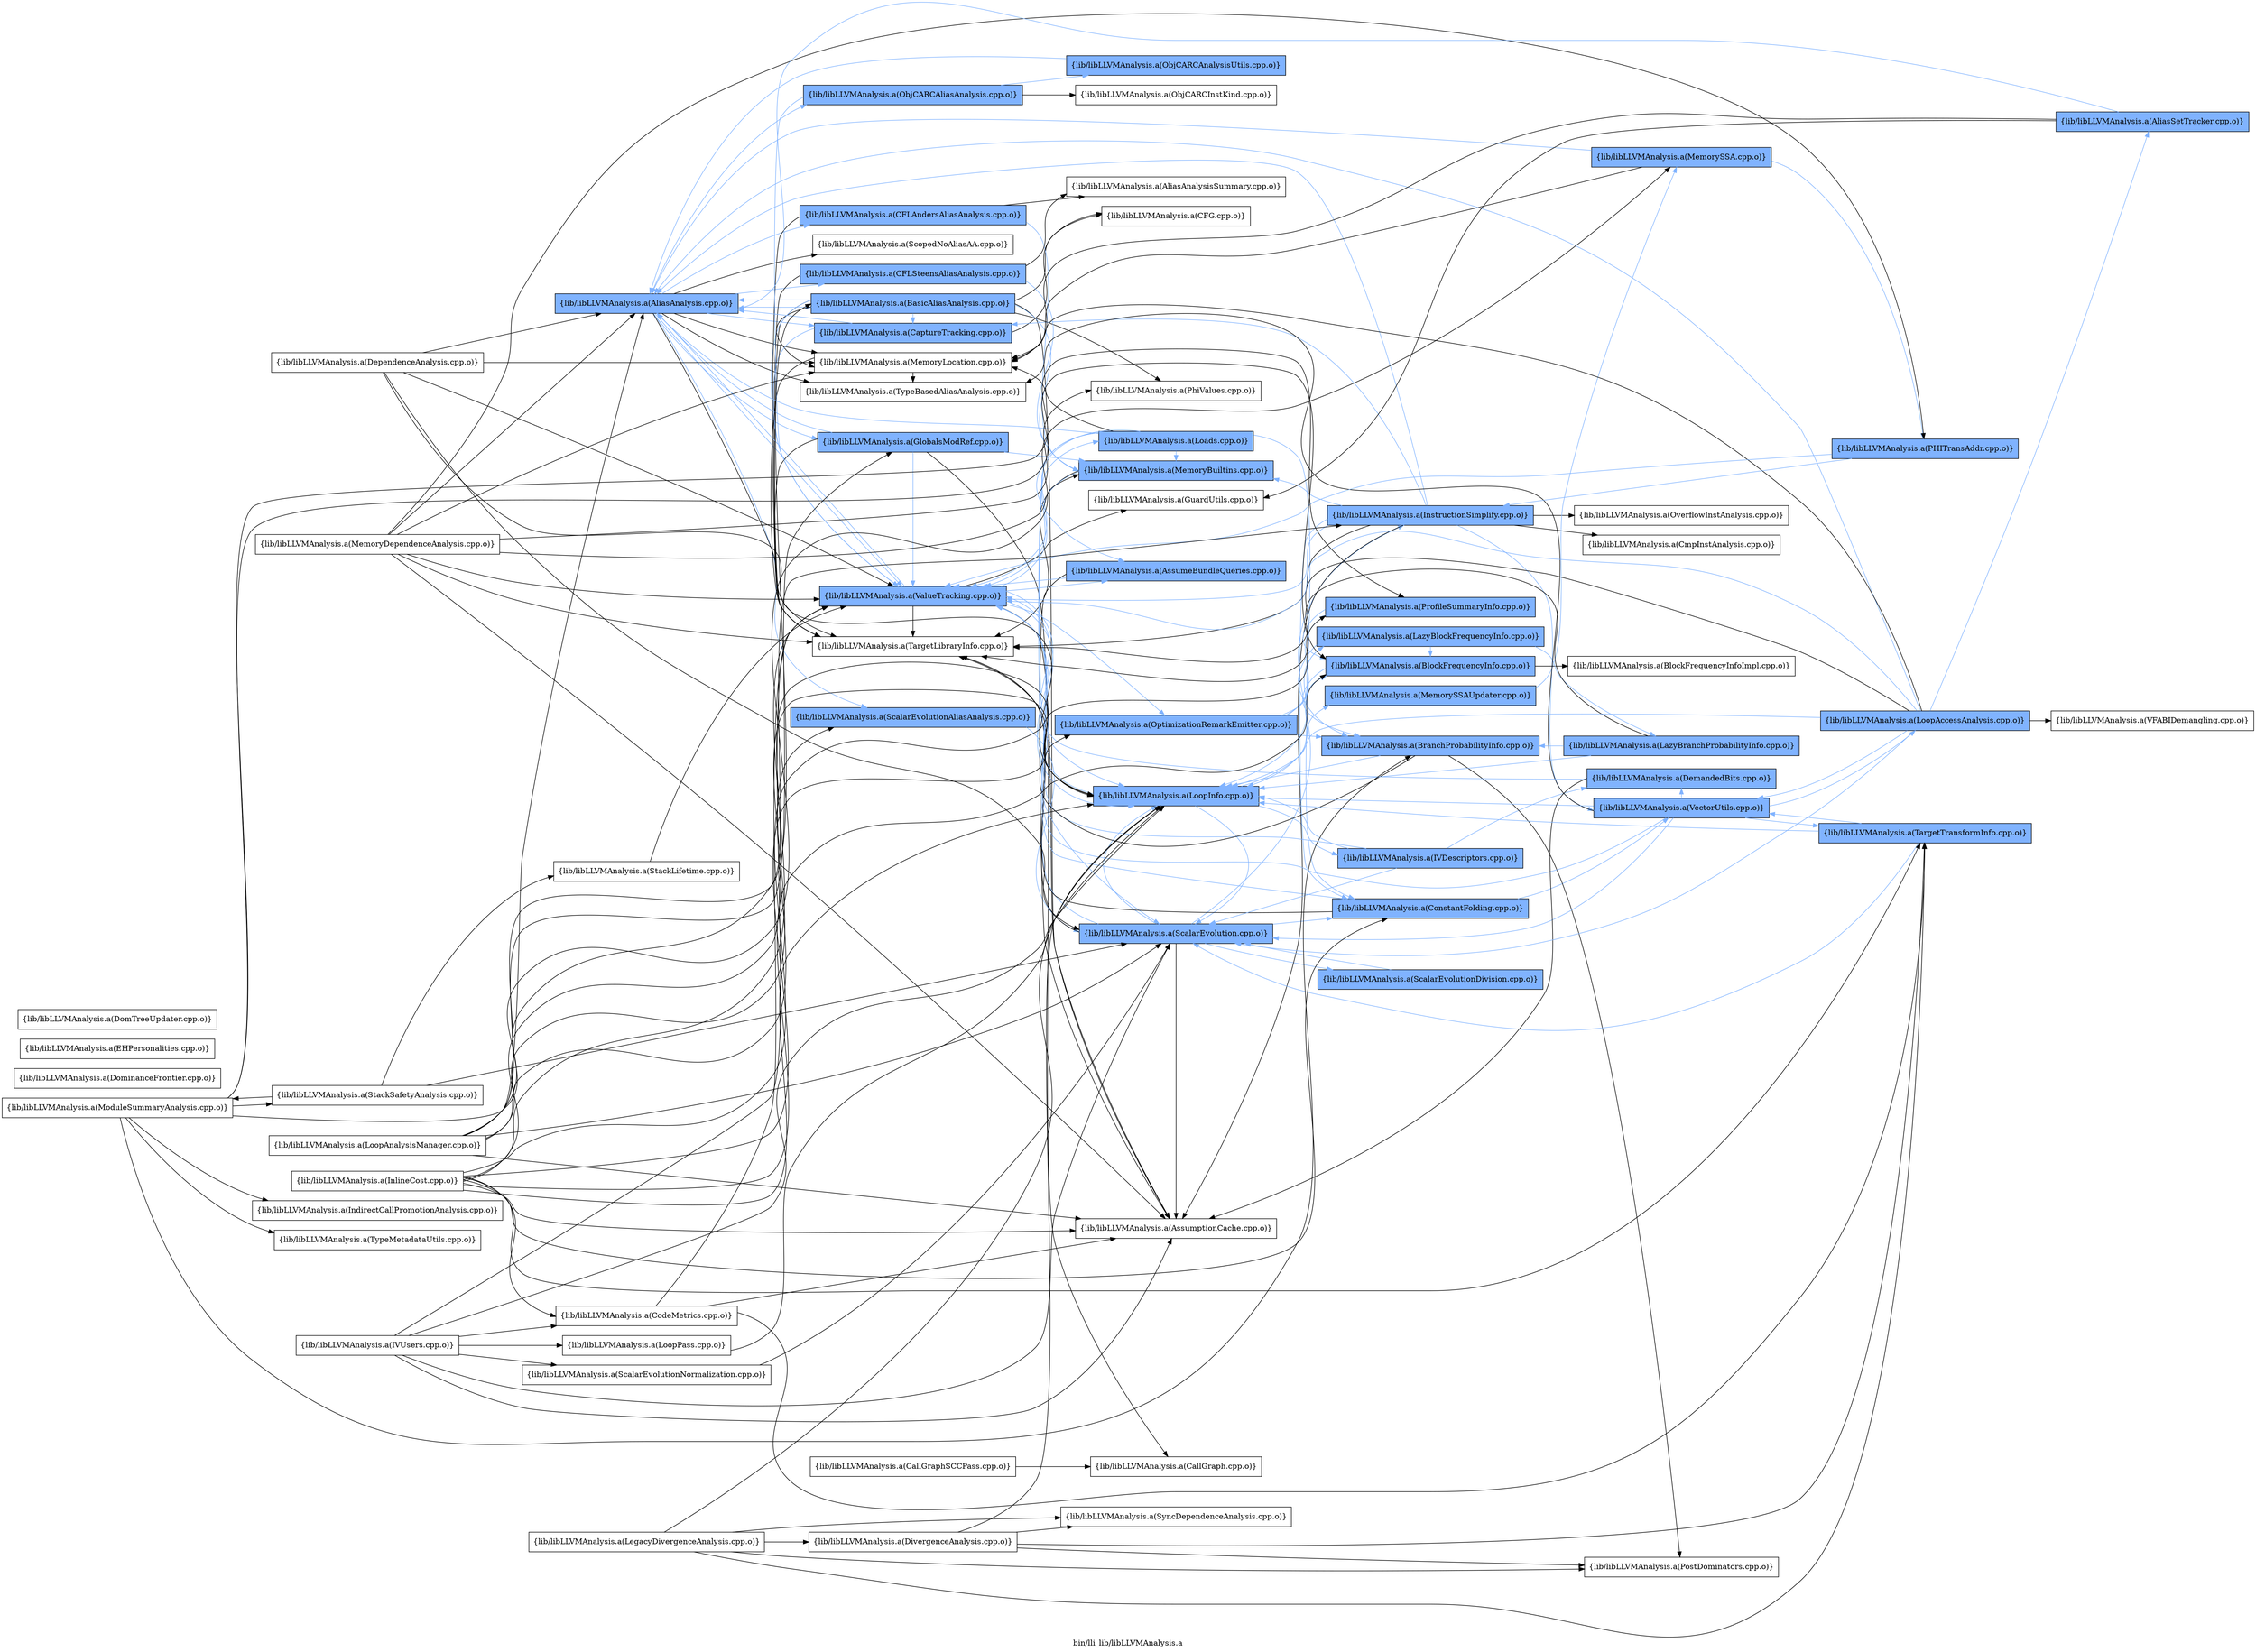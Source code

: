 digraph "bin/lli_lib/libLLVMAnalysis.a" {
	label="bin/lli_lib/libLLVMAnalysis.a";
	rankdir=LR;
	{ rank=same; Node0x5565ac58b788;  }
	{ rank=same; Node0x5565ac58ce58; Node0x5565ac594928; Node0x5565ac5970d8; Node0x5565ac595d28; Node0x5565ac5a67b8; Node0x5565ac5839e8; Node0x5565ac5830d8; Node0x5565ac59cad8; Node0x5565ac58e578; Node0x5565ac58cb38; Node0x5565ac590eb8; Node0x5565ac592b78;  }
	{ rank=same; Node0x5565ac58d088; Node0x5565ac594d88; Node0x5565ac5892f8; Node0x5565ac586058; Node0x5565ac597d58; Node0x5565ac596458; Node0x5565ac583d58; Node0x5565ac5817d8; Node0x5565ac59aa58; Node0x5565ac58dc68; Node0x5565ac5a5b38; Node0x5565ac5867d8; Node0x5565ac58aab8; Node0x5565ac582458;  }
	{ rank=same; Node0x5565ac59a008; Node0x5565ac5a92d8; Node0x5565ac59c358; Node0x5565ac5a6308; Node0x5565ac5893e8; Node0x5565ac593c58; Node0x5565ac595558; Node0x5565ac5a0458; Node0x5565ac59b1d8;  }
	{ rank=same; Node0x5565ac591ef8; Node0x5565ac5a8658; Node0x5565ac5829a8; Node0x5565ac5992e8; Node0x5565ac582cc8; Node0x5565ac5934d8; Node0x5565ac586238; Node0x5565ac5a0688;  }
	{ rank=same; Node0x5565ac586d28; Node0x5565ac58ecf8; Node0x5565ac585388;  }

	Node0x5565ac58b788 [shape=record,shape=box,group=1,style=filled,fillcolor="0.600000 0.5 1",label="{lib/libLLVMAnalysis.a(AliasAnalysis.cpp.o)}"];
	Node0x5565ac58b788 -> Node0x5565ac58ce58[color="0.600000 0.5 1"];
	Node0x5565ac58b788 -> Node0x5565ac594928[color="0.600000 0.5 1"];
	Node0x5565ac58b788 -> Node0x5565ac5970d8[color="0.600000 0.5 1"];
	Node0x5565ac58b788 -> Node0x5565ac595d28[color="0.600000 0.5 1"];
	Node0x5565ac58b788 -> Node0x5565ac5a67b8[color="0.600000 0.5 1"];
	Node0x5565ac58b788 -> Node0x5565ac5839e8;
	Node0x5565ac58b788 -> Node0x5565ac5830d8[color="0.600000 0.5 1"];
	Node0x5565ac58b788 -> Node0x5565ac59cad8[color="0.600000 0.5 1"];
	Node0x5565ac58b788 -> Node0x5565ac58e578;
	Node0x5565ac58b788 -> Node0x5565ac58cb38;
	Node0x5565ac58b788 -> Node0x5565ac590eb8;
	Node0x5565ac58b788 -> Node0x5565ac592b78[color="0.600000 0.5 1"];
	Node0x5565ac58ce58 [shape=record,shape=box,group=1,style=filled,fillcolor="0.600000 0.5 1",label="{lib/libLLVMAnalysis.a(BasicAliasAnalysis.cpp.o)}"];
	Node0x5565ac58ce58 -> Node0x5565ac58b788[color="0.600000 0.5 1"];
	Node0x5565ac58ce58 -> Node0x5565ac58d088;
	Node0x5565ac58ce58 -> Node0x5565ac594d88;
	Node0x5565ac58ce58 -> Node0x5565ac595d28[color="0.600000 0.5 1"];
	Node0x5565ac58ce58 -> Node0x5565ac5892f8[color="0.600000 0.5 1"];
	Node0x5565ac58ce58 -> Node0x5565ac5839e8;
	Node0x5565ac58ce58 -> Node0x5565ac586058;
	Node0x5565ac58ce58 -> Node0x5565ac58e578;
	Node0x5565ac58ce58 -> Node0x5565ac592b78[color="0.600000 0.5 1"];
	Node0x5565ac5982f8 [shape=record,shape=box,group=0,label="{lib/libLLVMAnalysis.a(DominanceFrontier.cpp.o)}"];
	Node0x5565ac5a67b8 [shape=record,shape=box,group=1,style=filled,fillcolor="0.600000 0.5 1",label="{lib/libLLVMAnalysis.a(GlobalsModRef.cpp.o)}"];
	Node0x5565ac5a67b8 -> Node0x5565ac58b788[color="0.600000 0.5 1"];
	Node0x5565ac5a67b8 -> Node0x5565ac596458;
	Node0x5565ac5a67b8 -> Node0x5565ac5892f8[color="0.600000 0.5 1"];
	Node0x5565ac5a67b8 -> Node0x5565ac58e578;
	Node0x5565ac5a67b8 -> Node0x5565ac592b78[color="0.600000 0.5 1"];
	Node0x5565ac5a7f28 [shape=record,shape=box,group=0,label="{lib/libLLVMAnalysis.a(IVUsers.cpp.o)}"];
	Node0x5565ac5a7f28 -> Node0x5565ac58d088;
	Node0x5565ac5a7f28 -> Node0x5565ac5a6f88;
	Node0x5565ac5a7f28 -> Node0x5565ac58aab8;
	Node0x5565ac5a7f28 -> Node0x5565ac589f78;
	Node0x5565ac5a7f28 -> Node0x5565ac59aa58;
	Node0x5565ac5a7f28 -> Node0x5565ac59bc28;
	Node0x5565ac5a7f28 -> Node0x5565ac592b78;
	Node0x5565ac58aab8 [shape=record,shape=box,group=1,style=filled,fillcolor="0.600000 0.5 1",label="{lib/libLLVMAnalysis.a(LoopInfo.cpp.o)}"];
	Node0x5565ac58aab8 -> Node0x5565ac5a6308[color="0.600000 0.5 1"];
	Node0x5565ac58aab8 -> Node0x5565ac5893e8[color="0.600000 0.5 1"];
	Node0x5565ac58aab8 -> Node0x5565ac59aa58[color="0.600000 0.5 1"];
	Node0x5565ac58aab8 -> Node0x5565ac592b78[color="0.600000 0.5 1"];
	Node0x5565ac583808 [shape=record,shape=box,group=0,label="{lib/libLLVMAnalysis.a(MemoryDependenceAnalysis.cpp.o)}"];
	Node0x5565ac583808 -> Node0x5565ac58b788;
	Node0x5565ac583808 -> Node0x5565ac58d088;
	Node0x5565ac583808 -> Node0x5565ac5892f8;
	Node0x5565ac583808 -> Node0x5565ac5839e8;
	Node0x5565ac583808 -> Node0x5565ac585388;
	Node0x5565ac583808 -> Node0x5565ac586058;
	Node0x5565ac583808 -> Node0x5565ac58e578;
	Node0x5565ac583808 -> Node0x5565ac592b78;
	Node0x5565ac59aa58 [shape=record,shape=box,group=1,style=filled,fillcolor="0.600000 0.5 1",label="{lib/libLLVMAnalysis.a(ScalarEvolution.cpp.o)}"];
	Node0x5565ac59aa58 -> Node0x5565ac58d088;
	Node0x5565ac59aa58 -> Node0x5565ac59a008[color="0.600000 0.5 1"];
	Node0x5565ac59aa58 -> Node0x5565ac5a92d8[color="0.600000 0.5 1"];
	Node0x5565ac59aa58 -> Node0x5565ac58aab8[color="0.600000 0.5 1"];
	Node0x5565ac59aa58 -> Node0x5565ac59c358[color="0.600000 0.5 1"];
	Node0x5565ac59aa58 -> Node0x5565ac58e578;
	Node0x5565ac59aa58 -> Node0x5565ac592b78[color="0.600000 0.5 1"];
	Node0x5565ac59cad8 [shape=record,shape=box,group=1,style=filled,fillcolor="0.600000 0.5 1",label="{lib/libLLVMAnalysis.a(ScalarEvolutionAliasAnalysis.cpp.o)}"];
	Node0x5565ac59cad8 -> Node0x5565ac59aa58[color="0.600000 0.5 1"];
	Node0x5565ac59a008 [shape=record,shape=box,group=1,style=filled,fillcolor="0.600000 0.5 1",label="{lib/libLLVMAnalysis.a(ConstantFolding.cpp.o)}"];
	Node0x5565ac59a008 -> Node0x5565ac58e578;
	Node0x5565ac59a008 -> Node0x5565ac592b78[color="0.600000 0.5 1"];
	Node0x5565ac59a008 -> Node0x5565ac591ef8[color="0.600000 0.5 1"];
	Node0x5565ac59c7b8 [shape=record,shape=box,group=0,label="{lib/libLLVMAnalysis.a(EHPersonalities.cpp.o)}"];
	Node0x5565ac5867d8 [shape=record,shape=box,group=1,style=filled,fillcolor="0.600000 0.5 1",label="{lib/libLLVMAnalysis.a(Loads.cpp.o)}"];
	Node0x5565ac5867d8 -> Node0x5565ac58b788[color="0.600000 0.5 1"];
	Node0x5565ac5867d8 -> Node0x5565ac58dc68[color="0.600000 0.5 1"];
	Node0x5565ac5867d8 -> Node0x5565ac59a008[color="0.600000 0.5 1"];
	Node0x5565ac5867d8 -> Node0x5565ac58aab8[color="0.600000 0.5 1"];
	Node0x5565ac5867d8 -> Node0x5565ac5892f8[color="0.600000 0.5 1"];
	Node0x5565ac5867d8 -> Node0x5565ac5839e8;
	Node0x5565ac5867d8 -> Node0x5565ac59aa58[color="0.600000 0.5 1"];
	Node0x5565ac5867d8 -> Node0x5565ac592b78[color="0.600000 0.5 1"];
	Node0x5565ac593c58 [shape=record,shape=box,group=1,style=filled,fillcolor="0.600000 0.5 1",label="{lib/libLLVMAnalysis.a(BlockFrequencyInfo.cpp.o)}"];
	Node0x5565ac593c58 -> Node0x5565ac5934d8;
	Node0x5565ac593c58 -> Node0x5565ac595558[color="0.600000 0.5 1"];
	Node0x5565ac593c58 -> Node0x5565ac58aab8[color="0.600000 0.5 1"];
	Node0x5565ac5934d8 [shape=record,shape=box,group=0,label="{lib/libLLVMAnalysis.a(BlockFrequencyInfoImpl.cpp.o)}"];
	Node0x5565ac592b78 [shape=record,shape=box,group=1,style=filled,fillcolor="0.600000 0.5 1",label="{lib/libLLVMAnalysis.a(ValueTracking.cpp.o)}"];
	Node0x5565ac592b78 -> Node0x5565ac58b788[color="0.600000 0.5 1"];
	Node0x5565ac592b78 -> Node0x5565ac58dc68[color="0.600000 0.5 1"];
	Node0x5565ac592b78 -> Node0x5565ac58d088;
	Node0x5565ac592b78 -> Node0x5565ac5a5b38;
	Node0x5565ac592b78 -> Node0x5565ac5867d8[color="0.600000 0.5 1"];
	Node0x5565ac592b78 -> Node0x5565ac58aab8[color="0.600000 0.5 1"];
	Node0x5565ac592b78 -> Node0x5565ac582458[color="0.600000 0.5 1"];
	Node0x5565ac592b78 -> Node0x5565ac58e578;
	Node0x5565ac594928 [shape=record,shape=box,group=1,style=filled,fillcolor="0.600000 0.5 1",label="{lib/libLLVMAnalysis.a(CFLAndersAliasAnalysis.cpp.o)}"];
	Node0x5565ac594928 -> Node0x5565ac597d58;
	Node0x5565ac594928 -> Node0x5565ac5892f8[color="0.600000 0.5 1"];
	Node0x5565ac594928 -> Node0x5565ac58e578;
	Node0x5565ac5970d8 [shape=record,shape=box,group=1,style=filled,fillcolor="0.600000 0.5 1",label="{lib/libLLVMAnalysis.a(CFLSteensAliasAnalysis.cpp.o)}"];
	Node0x5565ac5970d8 -> Node0x5565ac597d58;
	Node0x5565ac5970d8 -> Node0x5565ac5892f8[color="0.600000 0.5 1"];
	Node0x5565ac5970d8 -> Node0x5565ac58e578;
	Node0x5565ac5957d8 [shape=record,shape=box,group=0,label="{lib/libLLVMAnalysis.a(CallGraphSCCPass.cpp.o)}"];
	Node0x5565ac5957d8 -> Node0x5565ac596458;
	Node0x5565ac58ecf8 [shape=record,shape=box,group=1,style=filled,fillcolor="0.600000 0.5 1",label="{lib/libLLVMAnalysis.a(TargetTransformInfo.cpp.o)}"];
	Node0x5565ac58ecf8 -> Node0x5565ac58aab8[color="0.600000 0.5 1"];
	Node0x5565ac58ecf8 -> Node0x5565ac59aa58[color="0.600000 0.5 1"];
	Node0x5565ac58ecf8 -> Node0x5565ac591ef8[color="0.600000 0.5 1"];
	Node0x5565ac58cb38 [shape=record,shape=box,group=0,label="{lib/libLLVMAnalysis.a(TypeBasedAliasAnalysis.cpp.o)}"];
	Node0x5565ac590eb8 [shape=record,shape=box,group=0,label="{lib/libLLVMAnalysis.a(ScopedNoAliasAA.cpp.o)}"];
	Node0x5565ac59b1d8 [shape=record,shape=box,group=1,style=filled,fillcolor="0.600000 0.5 1",label="{lib/libLLVMAnalysis.a(ProfileSummaryInfo.cpp.o)}"];
	Node0x5565ac59b1d8 -> Node0x5565ac593c58[color="0.600000 0.5 1"];
	Node0x5565ac594d88 [shape=record,shape=box,group=0,label="{lib/libLLVMAnalysis.a(CFG.cpp.o)}"];
	Node0x5565ac595558 [shape=record,shape=box,group=1,style=filled,fillcolor="0.600000 0.5 1",label="{lib/libLLVMAnalysis.a(BranchProbabilityInfo.cpp.o)}"];
	Node0x5565ac595558 -> Node0x5565ac58aab8[color="0.600000 0.5 1"];
	Node0x5565ac595558 -> Node0x5565ac586238;
	Node0x5565ac595558 -> Node0x5565ac58e578;
	Node0x5565ac5a92d8 [shape=record,shape=box,group=1,style=filled,fillcolor="0.600000 0.5 1",label="{lib/libLLVMAnalysis.a(InstructionSimplify.cpp.o)}"];
	Node0x5565ac5a92d8 -> Node0x5565ac58b788[color="0.600000 0.5 1"];
	Node0x5565ac5a92d8 -> Node0x5565ac58d088;
	Node0x5565ac5a92d8 -> Node0x5565ac595d28[color="0.600000 0.5 1"];
	Node0x5565ac5a92d8 -> Node0x5565ac59a008[color="0.600000 0.5 1"];
	Node0x5565ac5a92d8 -> Node0x5565ac5a8658;
	Node0x5565ac5a92d8 -> Node0x5565ac5892f8[color="0.600000 0.5 1"];
	Node0x5565ac5a92d8 -> Node0x5565ac5829a8;
	Node0x5565ac5a92d8 -> Node0x5565ac58e578;
	Node0x5565ac5a92d8 -> Node0x5565ac592b78[color="0.600000 0.5 1"];
	Node0x5565ac5a92d8 -> Node0x5565ac591ef8[color="0.600000 0.5 1"];
	Node0x5565ac58e578 [shape=record,shape=box,group=0,label="{lib/libLLVMAnalysis.a(TargetLibraryInfo.cpp.o)}"];
	Node0x5565ac591ef8 [shape=record,shape=box,group=1,style=filled,fillcolor="0.600000 0.5 1",label="{lib/libLLVMAnalysis.a(VectorUtils.cpp.o)}"];
	Node0x5565ac591ef8 -> Node0x5565ac5992e8[color="0.600000 0.5 1"];
	Node0x5565ac591ef8 -> Node0x5565ac586d28[color="0.600000 0.5 1"];
	Node0x5565ac591ef8 -> Node0x5565ac58aab8[color="0.600000 0.5 1"];
	Node0x5565ac591ef8 -> Node0x5565ac59aa58[color="0.600000 0.5 1"];
	Node0x5565ac591ef8 -> Node0x5565ac58ecf8[color="0.600000 0.5 1"];
	Node0x5565ac591ef8 -> Node0x5565ac58cb38;
	Node0x5565ac591ef8 -> Node0x5565ac592b78[color="0.600000 0.5 1"];
	Node0x5565ac598f78 [shape=record,shape=box,group=0,label="{lib/libLLVMAnalysis.a(DomTreeUpdater.cpp.o)}"];
	Node0x5565ac5a0458 [shape=record,shape=box,group=1,style=filled,fillcolor="0.600000 0.5 1",label="{lib/libLLVMAnalysis.a(LazyBlockFrequencyInfo.cpp.o)}"];
	Node0x5565ac5a0458 -> Node0x5565ac593c58[color="0.600000 0.5 1"];
	Node0x5565ac5a0458 -> Node0x5565ac595558[color="0.600000 0.5 1"];
	Node0x5565ac5a0458 -> Node0x5565ac5a0688[color="0.600000 0.5 1"];
	Node0x5565ac5a0458 -> Node0x5565ac58aab8[color="0.600000 0.5 1"];
	Node0x5565ac58d088 [shape=record,shape=box,group=0,label="{lib/libLLVMAnalysis.a(AssumptionCache.cpp.o)}"];
	Node0x5565ac582458 [shape=record,shape=box,group=1,style=filled,fillcolor="0.600000 0.5 1",label="{lib/libLLVMAnalysis.a(OptimizationRemarkEmitter.cpp.o)}"];
	Node0x5565ac582458 -> Node0x5565ac593c58[color="0.600000 0.5 1"];
	Node0x5565ac582458 -> Node0x5565ac595558[color="0.600000 0.5 1"];
	Node0x5565ac582458 -> Node0x5565ac5a0458[color="0.600000 0.5 1"];
	Node0x5565ac582458 -> Node0x5565ac59b1d8[color="0.600000 0.5 1"];
	Node0x5565ac582cc8 [shape=record,shape=box,group=1,style=filled,fillcolor="0.600000 0.5 1",label="{lib/libLLVMAnalysis.a(MemorySSA.cpp.o)}"];
	Node0x5565ac582cc8 -> Node0x5565ac58b788[color="0.600000 0.5 1"];
	Node0x5565ac582cc8 -> Node0x5565ac5839e8;
	Node0x5565ac582cc8 -> Node0x5565ac585388[color="0.600000 0.5 1"];
	Node0x5565ac5893e8 [shape=record,shape=box,group=1,style=filled,fillcolor="0.600000 0.5 1",label="{lib/libLLVMAnalysis.a(MemorySSAUpdater.cpp.o)}"];
	Node0x5565ac5893e8 -> Node0x5565ac582cc8[color="0.600000 0.5 1"];
	Node0x5565ac5817d8 [shape=record,shape=box,group=0,label="{lib/libLLVMAnalysis.a(ObjCARCInstKind.cpp.o)}"];
	Node0x5565ac5a7758 [shape=record,shape=box,group=0,label="{lib/libLLVMAnalysis.a(InlineCost.cpp.o)}"];
	Node0x5565ac5a7758 -> Node0x5565ac58d088;
	Node0x5565ac5a7758 -> Node0x5565ac593c58;
	Node0x5565ac5a7758 -> Node0x5565ac59a008;
	Node0x5565ac5a7758 -> Node0x5565ac5a6f88;
	Node0x5565ac5a7758 -> Node0x5565ac5a92d8;
	Node0x5565ac5a7758 -> Node0x5565ac58aab8;
	Node0x5565ac5a7758 -> Node0x5565ac582458;
	Node0x5565ac5a7758 -> Node0x5565ac59b1d8;
	Node0x5565ac5a7758 -> Node0x5565ac58ecf8;
	Node0x5565ac5a7758 -> Node0x5565ac592b78;
	Node0x5565ac58f888 [shape=record,shape=box,group=0,label="{lib/libLLVMAnalysis.a(StackLifetime.cpp.o)}"];
	Node0x5565ac58f888 -> Node0x5565ac592b78;
	Node0x5565ac5839e8 [shape=record,shape=box,group=0,label="{lib/libLLVMAnalysis.a(MemoryLocation.cpp.o)}"];
	Node0x5565ac5839e8 -> Node0x5565ac58e578;
	Node0x5565ac5839e8 -> Node0x5565ac58cb38;
	Node0x5565ac5992e8 [shape=record,shape=box,group=1,style=filled,fillcolor="0.600000 0.5 1",label="{lib/libLLVMAnalysis.a(DemandedBits.cpp.o)}"];
	Node0x5565ac5992e8 -> Node0x5565ac58d088;
	Node0x5565ac5992e8 -> Node0x5565ac592b78[color="0.600000 0.5 1"];
	Node0x5565ac586d28 [shape=record,shape=box,group=1,style=filled,fillcolor="0.600000 0.5 1",label="{lib/libLLVMAnalysis.a(LoopAccessAnalysis.cpp.o)}"];
	Node0x5565ac586d28 -> Node0x5565ac58b788[color="0.600000 0.5 1"];
	Node0x5565ac586d28 -> Node0x5565ac58b008[color="0.600000 0.5 1"];
	Node0x5565ac586d28 -> Node0x5565ac58aab8[color="0.600000 0.5 1"];
	Node0x5565ac586d28 -> Node0x5565ac5839e8;
	Node0x5565ac586d28 -> Node0x5565ac59aa58[color="0.600000 0.5 1"];
	Node0x5565ac586d28 -> Node0x5565ac58e578;
	Node0x5565ac586d28 -> Node0x5565ac592b78[color="0.600000 0.5 1"];
	Node0x5565ac586d28 -> Node0x5565ac591ef8[color="0.600000 0.5 1"];
	Node0x5565ac586d28 -> Node0x5565ac58ec08;
	Node0x5565ac59fe68 [shape=record,shape=box,group=0,label="{lib/libLLVMAnalysis.a(LegacyDivergenceAnalysis.cpp.o)}"];
	Node0x5565ac59fe68 -> Node0x5565ac5874a8;
	Node0x5565ac59fe68 -> Node0x5565ac58aab8;
	Node0x5565ac59fe68 -> Node0x5565ac586238;
	Node0x5565ac59fe68 -> Node0x5565ac58e078;
	Node0x5565ac59fe68 -> Node0x5565ac58ecf8;
	Node0x5565ac586238 [shape=record,shape=box,group=0,label="{lib/libLLVMAnalysis.a(PostDominators.cpp.o)}"];
	Node0x5565ac5a6308 [shape=record,shape=box,group=1,style=filled,fillcolor="0.600000 0.5 1",label="{lib/libLLVMAnalysis.a(IVDescriptors.cpp.o)}"];
	Node0x5565ac5a6308 -> Node0x5565ac5992e8[color="0.600000 0.5 1"];
	Node0x5565ac5a6308 -> Node0x5565ac58aab8[color="0.600000 0.5 1"];
	Node0x5565ac5a6308 -> Node0x5565ac59aa58[color="0.600000 0.5 1"];
	Node0x5565ac5a6308 -> Node0x5565ac592b78[color="0.600000 0.5 1"];
	Node0x5565ac58a2e8 [shape=record,shape=box,group=0,label="{lib/libLLVMAnalysis.a(LoopAnalysisManager.cpp.o)}"];
	Node0x5565ac58a2e8 -> Node0x5565ac58b788;
	Node0x5565ac58a2e8 -> Node0x5565ac58d088;
	Node0x5565ac58a2e8 -> Node0x5565ac58ce58;
	Node0x5565ac58a2e8 -> Node0x5565ac5a67b8;
	Node0x5565ac58a2e8 -> Node0x5565ac58aab8;
	Node0x5565ac58a2e8 -> Node0x5565ac582cc8;
	Node0x5565ac58a2e8 -> Node0x5565ac59aa58;
	Node0x5565ac58a2e8 -> Node0x5565ac59cad8;
	Node0x5565ac589f78 [shape=record,shape=box,group=0,label="{lib/libLLVMAnalysis.a(LoopPass.cpp.o)}"];
	Node0x5565ac589f78 -> Node0x5565ac58aab8;
	Node0x5565ac596458 [shape=record,shape=box,group=0,label="{lib/libLLVMAnalysis.a(CallGraph.cpp.o)}"];
	Node0x5565ac595d28 [shape=record,shape=box,group=1,style=filled,fillcolor="0.600000 0.5 1",label="{lib/libLLVMAnalysis.a(CaptureTracking.cpp.o)}"];
	Node0x5565ac595d28 -> Node0x5565ac58b788[color="0.600000 0.5 1"];
	Node0x5565ac595d28 -> Node0x5565ac594d88;
	Node0x5565ac595d28 -> Node0x5565ac592b78[color="0.600000 0.5 1"];
	Node0x5565ac58dc68 [shape=record,shape=box,group=1,style=filled,fillcolor="0.600000 0.5 1",label="{lib/libLLVMAnalysis.a(AssumeBundleQueries.cpp.o)}"];
	Node0x5565ac58dc68 -> Node0x5565ac58d088;
	Node0x5565ac58dc68 -> Node0x5565ac592b78[color="0.600000 0.5 1"];
	Node0x5565ac5892f8 [shape=record,shape=box,group=1,style=filled,fillcolor="0.600000 0.5 1",label="{lib/libLLVMAnalysis.a(MemoryBuiltins.cpp.o)}"];
	Node0x5565ac5892f8 -> Node0x5565ac58e578;
	Node0x5565ac5892f8 -> Node0x5565ac592b78[color="0.600000 0.5 1"];
	Node0x5565ac599b08 [shape=record,shape=box,group=0,label="{lib/libLLVMAnalysis.a(DependenceAnalysis.cpp.o)}"];
	Node0x5565ac599b08 -> Node0x5565ac58b788;
	Node0x5565ac599b08 -> Node0x5565ac58aab8;
	Node0x5565ac599b08 -> Node0x5565ac5839e8;
	Node0x5565ac599b08 -> Node0x5565ac59aa58;
	Node0x5565ac599b08 -> Node0x5565ac592b78;
	Node0x5565ac59bc28 [shape=record,shape=box,group=0,label="{lib/libLLVMAnalysis.a(ScalarEvolutionNormalization.cpp.o)}"];
	Node0x5565ac59bc28 -> Node0x5565ac59aa58;
	Node0x5565ac5a5b38 [shape=record,shape=box,group=0,label="{lib/libLLVMAnalysis.a(GuardUtils.cpp.o)}"];
	Node0x5565ac589c08 [shape=record,shape=box,group=0,label="{lib/libLLVMAnalysis.a(ModuleSummaryAnalysis.cpp.o)}"];
	Node0x5565ac589c08 -> Node0x5565ac593c58;
	Node0x5565ac589c08 -> Node0x5565ac595558;
	Node0x5565ac589c08 -> Node0x5565ac58aab8;
	Node0x5565ac589c08 -> Node0x5565ac582f98;
	Node0x5565ac589c08 -> Node0x5565ac59b1d8;
	Node0x5565ac589c08 -> Node0x5565ac58ff68;
	Node0x5565ac589c08 -> Node0x5565ac5906e8;
	Node0x5565ac5830d8 [shape=record,shape=box,group=1,style=filled,fillcolor="0.600000 0.5 1",label="{lib/libLLVMAnalysis.a(ObjCARCAliasAnalysis.cpp.o)}"];
	Node0x5565ac5830d8 -> Node0x5565ac583d58[color="0.600000 0.5 1"];
	Node0x5565ac5830d8 -> Node0x5565ac5817d8;
	Node0x5565ac5830d8 -> Node0x5565ac592b78[color="0.600000 0.5 1"];
	Node0x5565ac586058 [shape=record,shape=box,group=0,label="{lib/libLLVMAnalysis.a(PhiValues.cpp.o)}"];
	Node0x5565ac597d58 [shape=record,shape=box,group=0,label="{lib/libLLVMAnalysis.a(AliasAnalysisSummary.cpp.o)}"];
	Node0x5565ac5a6f88 [shape=record,shape=box,group=0,label="{lib/libLLVMAnalysis.a(CodeMetrics.cpp.o)}"];
	Node0x5565ac5a6f88 -> Node0x5565ac58d088;
	Node0x5565ac5a6f88 -> Node0x5565ac58ecf8;
	Node0x5565ac5a6f88 -> Node0x5565ac592b78;
	Node0x5565ac5a8658 [shape=record,shape=box,group=0,label="{lib/libLLVMAnalysis.a(CmpInstAnalysis.cpp.o)}"];
	Node0x5565ac5829a8 [shape=record,shape=box,group=0,label="{lib/libLLVMAnalysis.a(OverflowInstAnalysis.cpp.o)}"];
	Node0x5565ac5a0688 [shape=record,shape=box,group=1,style=filled,fillcolor="0.600000 0.5 1",label="{lib/libLLVMAnalysis.a(LazyBranchProbabilityInfo.cpp.o)}"];
	Node0x5565ac5a0688 -> Node0x5565ac595558[color="0.600000 0.5 1"];
	Node0x5565ac5a0688 -> Node0x5565ac58aab8[color="0.600000 0.5 1"];
	Node0x5565ac5a0688 -> Node0x5565ac58e578;
	Node0x5565ac5874a8 [shape=record,shape=box,group=0,label="{lib/libLLVMAnalysis.a(DivergenceAnalysis.cpp.o)}"];
	Node0x5565ac5874a8 -> Node0x5565ac58aab8;
	Node0x5565ac5874a8 -> Node0x5565ac586238;
	Node0x5565ac5874a8 -> Node0x5565ac58e078;
	Node0x5565ac5874a8 -> Node0x5565ac58ecf8;
	Node0x5565ac58e078 [shape=record,shape=box,group=0,label="{lib/libLLVMAnalysis.a(SyncDependenceAnalysis.cpp.o)}"];
	Node0x5565ac58b008 [shape=record,shape=box,group=1,style=filled,fillcolor="0.600000 0.5 1",label="{lib/libLLVMAnalysis.a(AliasSetTracker.cpp.o)}"];
	Node0x5565ac58b008 -> Node0x5565ac58b788[color="0.600000 0.5 1"];
	Node0x5565ac58b008 -> Node0x5565ac5a5b38;
	Node0x5565ac58b008 -> Node0x5565ac5839e8;
	Node0x5565ac58ec08 [shape=record,shape=box,group=0,label="{lib/libLLVMAnalysis.a(VFABIDemangling.cpp.o)}"];
	Node0x5565ac585388 [shape=record,shape=box,group=1,style=filled,fillcolor="0.600000 0.5 1",label="{lib/libLLVMAnalysis.a(PHITransAddr.cpp.o)}"];
	Node0x5565ac585388 -> Node0x5565ac5a92d8[color="0.600000 0.5 1"];
	Node0x5565ac585388 -> Node0x5565ac592b78[color="0.600000 0.5 1"];
	Node0x5565ac582f98 [shape=record,shape=box,group=0,label="{lib/libLLVMAnalysis.a(IndirectCallPromotionAnalysis.cpp.o)}"];
	Node0x5565ac58ff68 [shape=record,shape=box,group=0,label="{lib/libLLVMAnalysis.a(StackSafetyAnalysis.cpp.o)}"];
	Node0x5565ac58ff68 -> Node0x5565ac589c08;
	Node0x5565ac58ff68 -> Node0x5565ac59aa58;
	Node0x5565ac58ff68 -> Node0x5565ac58f888;
	Node0x5565ac5906e8 [shape=record,shape=box,group=0,label="{lib/libLLVMAnalysis.a(TypeMetadataUtils.cpp.o)}"];
	Node0x5565ac583d58 [shape=record,shape=box,group=1,style=filled,fillcolor="0.600000 0.5 1",label="{lib/libLLVMAnalysis.a(ObjCARCAnalysisUtils.cpp.o)}"];
	Node0x5565ac583d58 -> Node0x5565ac58b788[color="0.600000 0.5 1"];
	Node0x5565ac59c358 [shape=record,shape=box,group=1,style=filled,fillcolor="0.600000 0.5 1",label="{lib/libLLVMAnalysis.a(ScalarEvolutionDivision.cpp.o)}"];
	Node0x5565ac59c358 -> Node0x5565ac59aa58[color="0.600000 0.5 1"];
}
